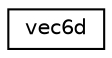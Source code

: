 digraph "Graphical Class Hierarchy"
{
  edge [fontname="Helvetica",fontsize="10",labelfontname="Helvetica",labelfontsize="10"];
  node [fontname="Helvetica",fontsize="10",shape=record];
  rankdir="LR";
  Node1 [label="vec6d",height=0.2,width=0.4,color="black", fillcolor="white", style="filled",URL="$classvec6d.html"];
}
